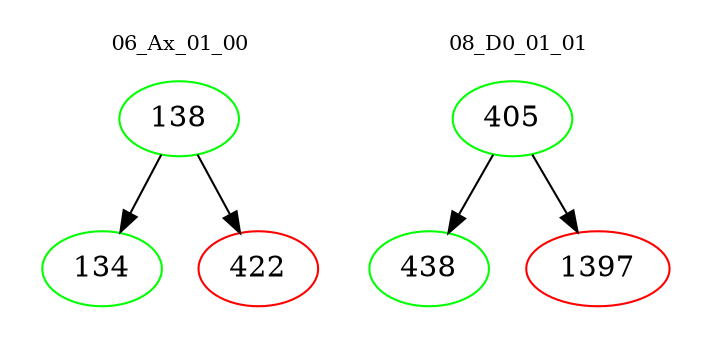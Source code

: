 digraph{
subgraph cluster_0 {
color = white
label = "06_Ax_01_00";
fontsize=10;
T0_138 [label="138", color="green"]
T0_138 -> T0_134 [color="black"]
T0_134 [label="134", color="green"]
T0_138 -> T0_422 [color="black"]
T0_422 [label="422", color="red"]
}
subgraph cluster_1 {
color = white
label = "08_D0_01_01";
fontsize=10;
T1_405 [label="405", color="green"]
T1_405 -> T1_438 [color="black"]
T1_438 [label="438", color="green"]
T1_405 -> T1_1397 [color="black"]
T1_1397 [label="1397", color="red"]
}
}
